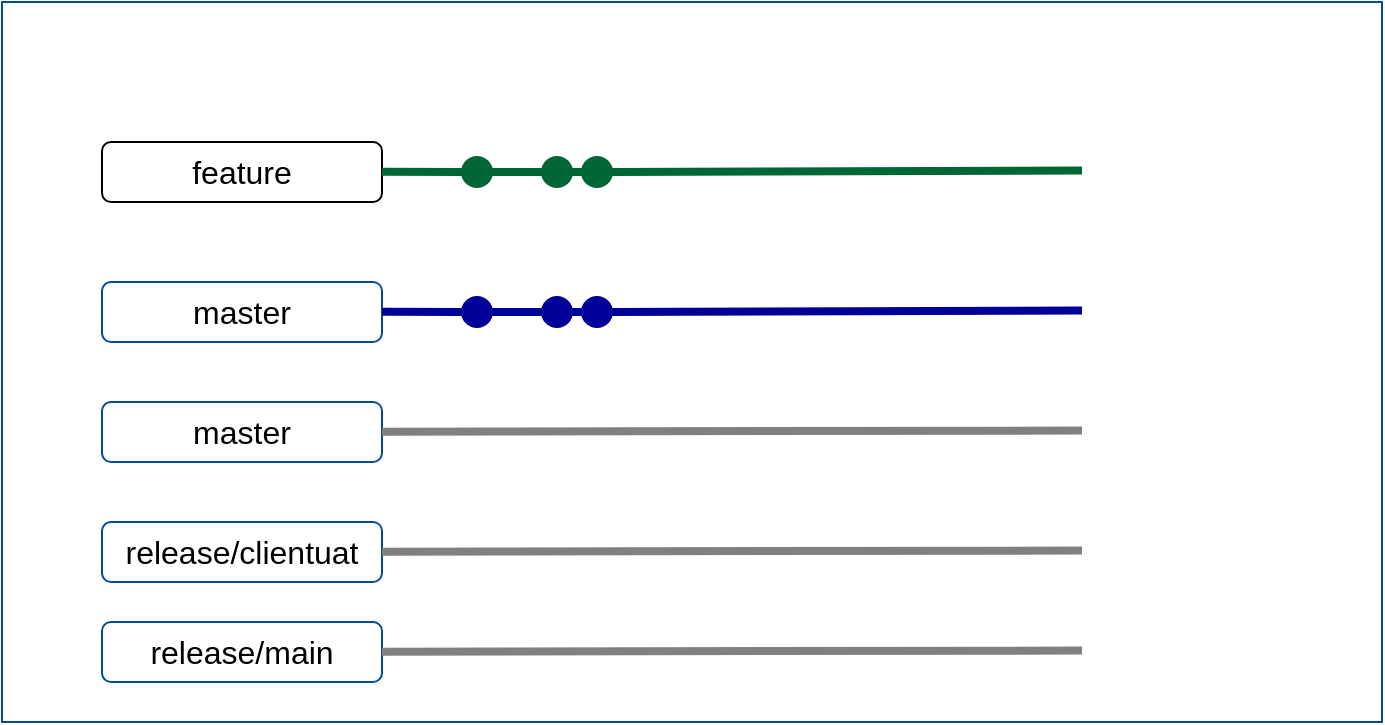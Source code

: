<mxfile version="12.7.9" type="github" pages="2">
  <diagram name="Page-1" id="aaaa8250-4180-3840-79b5-4cada1eebb92">
    <mxGraphModel dx="1426" dy="771" grid="1" gridSize="10" guides="1" tooltips="1" connect="1" arrows="1" fold="1" page="1" pageScale="1" pageWidth="1100" pageHeight="850" background="#ffffff" math="0" shadow="0">
      <root>
        <mxCell id="0" />
        <mxCell id="1" parent="0" />
        <mxCell id="PiDWzFbLMdpFkPTxy8sD-18" value="" style="rounded=0;whiteSpace=wrap;html=1;strokeColor=#004C99;" parent="1" vertex="1">
          <mxGeometry x="170" y="370" width="690" height="360" as="geometry" />
        </mxCell>
        <mxCell id="PiDWzFbLMdpFkPTxy8sD-19" value="&lt;font style=&quot;font-size: 16px&quot;&gt;feature&lt;/font&gt;" style="rounded=1;whiteSpace=wrap;html=1;fillColor=none;" parent="1" vertex="1">
          <mxGeometry x="220" y="440" width="140" height="30" as="geometry" />
        </mxCell>
        <mxCell id="PiDWzFbLMdpFkPTxy8sD-21" value="&lt;font style=&quot;font-size: 16px&quot;&gt;master&lt;/font&gt;" style="rounded=1;whiteSpace=wrap;html=1;strokeColor=#004C99;" parent="1" vertex="1">
          <mxGeometry x="220" y="510" width="140" height="30" as="geometry" />
        </mxCell>
        <mxCell id="PiDWzFbLMdpFkPTxy8sD-22" value="&lt;font style=&quot;font-size: 16px&quot;&gt;master&lt;/font&gt;" style="rounded=1;whiteSpace=wrap;html=1;strokeColor=#004C99;" parent="1" vertex="1">
          <mxGeometry x="220" y="570" width="140" height="30" as="geometry" />
        </mxCell>
        <mxCell id="PiDWzFbLMdpFkPTxy8sD-23" value="&lt;font style=&quot;font-size: 16px&quot;&gt;release/clientuat&lt;/font&gt;" style="rounded=1;whiteSpace=wrap;html=1;strokeColor=#004C99;" parent="1" vertex="1">
          <mxGeometry x="220" y="630" width="140" height="30" as="geometry" />
        </mxCell>
        <mxCell id="PiDWzFbLMdpFkPTxy8sD-24" value="&lt;font style=&quot;font-size: 16px&quot;&gt;release/main&lt;/font&gt;" style="rounded=1;whiteSpace=wrap;html=1;strokeColor=#004C99;" parent="1" vertex="1">
          <mxGeometry x="220" y="680" width="140" height="30" as="geometry" />
        </mxCell>
        <mxCell id="PiDWzFbLMdpFkPTxy8sD-29" value="" style="endArrow=none;html=1;exitX=1;exitY=0.75;exitDx=0;exitDy=0;strokeWidth=4;strokeColor=#808080;endFill=0;" parent="1" edge="1">
          <mxGeometry width="50" height="50" relative="1" as="geometry">
            <mxPoint x="360" y="644.87" as="sourcePoint" />
            <mxPoint x="710" y="644.29" as="targetPoint" />
            <Array as="points">
              <mxPoint x="710" y="644.29" />
            </Array>
          </mxGeometry>
        </mxCell>
        <mxCell id="PiDWzFbLMdpFkPTxy8sD-30" value="" style="endArrow=none;html=1;exitX=1;exitY=0.75;exitDx=0;exitDy=0;strokeWidth=4;strokeColor=#808080;endFill=0;" parent="1" edge="1">
          <mxGeometry width="50" height="50" relative="1" as="geometry">
            <mxPoint x="360" y="584.87" as="sourcePoint" />
            <mxPoint x="710" y="584.29" as="targetPoint" />
            <Array as="points">
              <mxPoint x="710" y="584.29" />
            </Array>
          </mxGeometry>
        </mxCell>
        <mxCell id="PiDWzFbLMdpFkPTxy8sD-31" value="" style="endArrow=none;html=1;exitX=1;exitY=0.75;exitDx=0;exitDy=0;strokeWidth=4;strokeColor=#808080;endFill=0;" parent="1" edge="1">
          <mxGeometry width="50" height="50" relative="1" as="geometry">
            <mxPoint x="360" y="694.87" as="sourcePoint" />
            <mxPoint x="710" y="694.29" as="targetPoint" />
            <Array as="points">
              <mxPoint x="710" y="694.29" />
            </Array>
          </mxGeometry>
        </mxCell>
        <mxCell id="PiDWzFbLMdpFkPTxy8sD-32" value="" style="endArrow=none;html=1;exitX=1;exitY=0.5;exitDx=0;exitDy=0;strokeWidth=4;strokeColor=#006633;endFill=0;" parent="1" source="bNgz8GHoYjfojCpKk0ci-6" edge="1">
          <mxGeometry width="50" height="50" relative="1" as="geometry">
            <mxPoint x="360" y="454.87" as="sourcePoint" />
            <mxPoint x="710" y="454.29" as="targetPoint" />
            <Array as="points">
              <mxPoint x="710" y="454.29" />
            </Array>
          </mxGeometry>
        </mxCell>
        <mxCell id="bNgz8GHoYjfojCpKk0ci-1" value="" style="ellipse;whiteSpace=wrap;html=1;aspect=fixed;strokeColor=#006633;fillColor=#006633;" parent="1" vertex="1">
          <mxGeometry x="400" y="447.5" width="15" height="15" as="geometry" />
        </mxCell>
        <mxCell id="bNgz8GHoYjfojCpKk0ci-2" value="" style="endArrow=none;html=1;exitX=1;exitY=0.75;exitDx=0;exitDy=0;strokeWidth=4;strokeColor=#006633;endFill=0;" parent="1" target="bNgz8GHoYjfojCpKk0ci-1" edge="1">
          <mxGeometry width="50" height="50" relative="1" as="geometry">
            <mxPoint x="360" y="454.87" as="sourcePoint" />
            <mxPoint x="710" y="454.29" as="targetPoint" />
            <Array as="points" />
          </mxGeometry>
        </mxCell>
        <mxCell id="bNgz8GHoYjfojCpKk0ci-4" value="" style="ellipse;whiteSpace=wrap;html=1;aspect=fixed;strokeColor=#006633;fillColor=#006633;" parent="1" vertex="1">
          <mxGeometry x="440" y="447.5" width="15" height="15" as="geometry" />
        </mxCell>
        <mxCell id="bNgz8GHoYjfojCpKk0ci-5" value="" style="endArrow=none;html=1;exitX=1;exitY=0.5;exitDx=0;exitDy=0;strokeWidth=4;strokeColor=#006633;endFill=0;" parent="1" source="bNgz8GHoYjfojCpKk0ci-1" target="bNgz8GHoYjfojCpKk0ci-4" edge="1">
          <mxGeometry width="50" height="50" relative="1" as="geometry">
            <mxPoint x="415.0" y="455" as="sourcePoint" />
            <mxPoint x="710" y="454.29" as="targetPoint" />
            <Array as="points" />
          </mxGeometry>
        </mxCell>
        <mxCell id="bNgz8GHoYjfojCpKk0ci-6" value="" style="ellipse;whiteSpace=wrap;html=1;aspect=fixed;strokeColor=#006633;fillColor=#006633;" parent="1" vertex="1">
          <mxGeometry x="460" y="447.5" width="15" height="15" as="geometry" />
        </mxCell>
        <mxCell id="bNgz8GHoYjfojCpKk0ci-7" value="" style="endArrow=none;html=1;exitX=1;exitY=0.5;exitDx=0;exitDy=0;strokeWidth=4;strokeColor=#006633;endFill=0;" parent="1" source="bNgz8GHoYjfojCpKk0ci-4" target="bNgz8GHoYjfojCpKk0ci-6" edge="1">
          <mxGeometry width="50" height="50" relative="1" as="geometry">
            <mxPoint x="455" y="455" as="sourcePoint" />
            <mxPoint x="710" y="454.29" as="targetPoint" />
            <Array as="points" />
          </mxGeometry>
        </mxCell>
        <mxCell id="bNgz8GHoYjfojCpKk0ci-9" value="" style="endArrow=none;html=1;exitX=1;exitY=0.5;exitDx=0;exitDy=0;strokeWidth=4;strokeColor=#000099;endFill=0;" parent="1" source="bNgz8GHoYjfojCpKk0ci-14" edge="1">
          <mxGeometry width="50" height="50" relative="1" as="geometry">
            <mxPoint x="360" y="524.87" as="sourcePoint" />
            <mxPoint x="710" y="524.29" as="targetPoint" />
            <Array as="points">
              <mxPoint x="710" y="524.29" />
            </Array>
          </mxGeometry>
        </mxCell>
        <mxCell id="bNgz8GHoYjfojCpKk0ci-10" value="" style="ellipse;whiteSpace=wrap;html=1;aspect=fixed;strokeColor=#000099;fillColor=#000099;" parent="1" vertex="1">
          <mxGeometry x="400" y="517.5" width="15" height="15" as="geometry" />
        </mxCell>
        <mxCell id="bNgz8GHoYjfojCpKk0ci-11" value="" style="endArrow=none;html=1;exitX=1;exitY=0.75;exitDx=0;exitDy=0;strokeWidth=4;strokeColor=#000099;endFill=0;" parent="1" target="bNgz8GHoYjfojCpKk0ci-10" edge="1">
          <mxGeometry width="50" height="50" relative="1" as="geometry">
            <mxPoint x="360" y="524.87" as="sourcePoint" />
            <mxPoint x="710" y="524.29" as="targetPoint" />
            <Array as="points" />
          </mxGeometry>
        </mxCell>
        <mxCell id="bNgz8GHoYjfojCpKk0ci-12" value="" style="ellipse;whiteSpace=wrap;html=1;aspect=fixed;strokeColor=#000099;fillColor=#000099;" parent="1" vertex="1">
          <mxGeometry x="440" y="517.5" width="15" height="15" as="geometry" />
        </mxCell>
        <mxCell id="bNgz8GHoYjfojCpKk0ci-13" value="" style="endArrow=none;html=1;exitX=1;exitY=0.5;exitDx=0;exitDy=0;strokeWidth=4;strokeColor=#000099;endFill=0;" parent="1" source="bNgz8GHoYjfojCpKk0ci-10" target="bNgz8GHoYjfojCpKk0ci-12" edge="1">
          <mxGeometry width="50" height="50" relative="1" as="geometry">
            <mxPoint x="415.0" y="525" as="sourcePoint" />
            <mxPoint x="710" y="524.29" as="targetPoint" />
            <Array as="points" />
          </mxGeometry>
        </mxCell>
        <mxCell id="bNgz8GHoYjfojCpKk0ci-14" value="" style="ellipse;whiteSpace=wrap;html=1;aspect=fixed;strokeColor=#000099;fillColor=#000099;" parent="1" vertex="1">
          <mxGeometry x="460" y="517.5" width="15" height="15" as="geometry" />
        </mxCell>
        <mxCell id="bNgz8GHoYjfojCpKk0ci-15" value="" style="endArrow=none;html=1;exitX=1;exitY=0.5;exitDx=0;exitDy=0;strokeWidth=4;strokeColor=#000099;endFill=0;" parent="1" source="bNgz8GHoYjfojCpKk0ci-12" target="bNgz8GHoYjfojCpKk0ci-14" edge="1">
          <mxGeometry width="50" height="50" relative="1" as="geometry">
            <mxPoint x="465" y="465" as="sourcePoint" />
            <mxPoint x="720" y="464.29" as="targetPoint" />
            <Array as="points" />
          </mxGeometry>
        </mxCell>
      </root>
    </mxGraphModel>
  </diagram>
  <diagram id="4DCRDfNLSxzXS1YkvdEU" name="Page-2">
    <mxGraphModel dx="1426" dy="771" grid="1" gridSize="10" guides="1" tooltips="1" connect="1" arrows="1" fold="1" page="1" pageScale="1" pageWidth="1100" pageHeight="850" math="0" shadow="0">
      <root>
        <mxCell id="7ZsfIzdcYwsZ14Y8BrH0-0" />
        <mxCell id="7ZsfIzdcYwsZ14Y8BrH0-1" parent="7ZsfIzdcYwsZ14Y8BrH0-0" />
        <mxCell id="zPPysa1FZTaeTYM9Esdm-0" value="" style="rounded=0;whiteSpace=wrap;html=1;strokeColor=#B5739D;strokeWidth=3;dashed=1;" parent="7ZsfIzdcYwsZ14Y8BrH0-1" vertex="1">
          <mxGeometry x="280" y="265" width="250" height="270" as="geometry" />
        </mxCell>
        <mxCell id="JO10KPYge_qMBjKJczQA-1" value="" style="rounded=0;whiteSpace=wrap;html=1;strokeColor=#FF9933;strokeWidth=3;dashed=1;" parent="7ZsfIzdcYwsZ14Y8BrH0-1" vertex="1">
          <mxGeometry x="160" y="50" width="690" height="160" as="geometry" />
        </mxCell>
        <mxCell id="JO10KPYge_qMBjKJczQA-0" value="" style="shape=actor;whiteSpace=wrap;html=1;fillColor=#1ba1e2;strokeColor=#006EAF;fontColor=#ffffff;" parent="7ZsfIzdcYwsZ14Y8BrH0-1" vertex="1">
          <mxGeometry x="60" y="80" width="50" height="60" as="geometry" />
        </mxCell>
        <mxCell id="JO10KPYge_qMBjKJczQA-2" value="&lt;font style=&quot;font-size: 16px&quot;&gt;feature&lt;/font&gt;" style="rounded=1;whiteSpace=wrap;html=1;fillColor=none;strokeWidth=3;strokeColor=#FF9933;" parent="7ZsfIzdcYwsZ14Y8BrH0-1" vertex="1">
          <mxGeometry x="190" y="71" width="100" height="50" as="geometry" />
        </mxCell>
        <mxCell id="JO10KPYge_qMBjKJczQA-3" value="" style="endArrow=classic;html=1;exitX=1;exitY=0.75;exitDx=0;exitDy=0;strokeWidth=2;strokeColor=#808080;entryX=0;entryY=0.5;entryDx=0;entryDy=0;" parent="7ZsfIzdcYwsZ14Y8BrH0-1" source="JO10KPYge_qMBjKJczQA-0" target="JO10KPYge_qMBjKJczQA-2" edge="1">
          <mxGeometry width="50" height="50" relative="1" as="geometry">
            <mxPoint x="580" y="240" as="sourcePoint" />
            <mxPoint x="630" y="190" as="targetPoint" />
          </mxGeometry>
        </mxCell>
        <mxCell id="JO10KPYge_qMBjKJczQA-4" value="&lt;font style=&quot;font-size: 16px&quot;&gt;master&lt;/font&gt;" style="rounded=1;whiteSpace=wrap;html=1;strokeColor=#FF9933;strokeWidth=3;" parent="7ZsfIzdcYwsZ14Y8BrH0-1" vertex="1">
          <mxGeometry x="190" y="140" width="100" height="50" as="geometry" />
        </mxCell>
        <mxCell id="JO10KPYge_qMBjKJczQA-5" value="&lt;font style=&quot;font-size: 16px&quot;&gt;master&lt;/font&gt;" style="rounded=1;whiteSpace=wrap;html=1;strokeColor=#FF9933;strokeWidth=3;" parent="7ZsfIzdcYwsZ14Y8BrH0-1" vertex="1">
          <mxGeometry x="370" y="140" width="100" height="50" as="geometry" />
        </mxCell>
        <mxCell id="JO10KPYge_qMBjKJczQA-6" value="&lt;font style=&quot;font-size: 16px&quot;&gt;master&lt;/font&gt;" style="rounded=1;whiteSpace=wrap;html=1;strokeColor=#FF9933;strokeWidth=3;" parent="7ZsfIzdcYwsZ14Y8BrH0-1" vertex="1">
          <mxGeometry x="540" y="140" width="100" height="50" as="geometry" />
        </mxCell>
        <mxCell id="JO10KPYge_qMBjKJczQA-7" value="&lt;font style=&quot;font-size: 16px&quot;&gt;master&lt;/font&gt;" style="rounded=1;whiteSpace=wrap;html=1;strokeColor=#FF9933;strokeWidth=3;" parent="7ZsfIzdcYwsZ14Y8BrH0-1" vertex="1">
          <mxGeometry x="710" y="140" width="100" height="50" as="geometry" />
        </mxCell>
        <mxCell id="JO10KPYge_qMBjKJczQA-8" value="" style="endArrow=classic;html=1;strokeColor=#808080;strokeWidth=2;edgeStyle=orthogonalEdgeStyle;curved=1;entryX=0.5;entryY=0;entryDx=0;entryDy=0;exitX=1;exitY=0.5;exitDx=0;exitDy=0;" parent="7ZsfIzdcYwsZ14Y8BrH0-1" source="JO10KPYge_qMBjKJczQA-2" target="JO10KPYge_qMBjKJczQA-5" edge="1">
          <mxGeometry width="50" height="50" relative="1" as="geometry">
            <mxPoint x="340" y="130.0" as="sourcePoint" />
            <mxPoint x="470" y="170.0" as="targetPoint" />
            <Array as="points">
              <mxPoint x="420" y="96" />
            </Array>
          </mxGeometry>
        </mxCell>
        <mxCell id="JO10KPYge_qMBjKJczQA-9" value="" style="endArrow=classic;html=1;exitX=1;exitY=0.5;exitDx=0;exitDy=0;strokeWidth=2;strokeColor=#808080;" parent="7ZsfIzdcYwsZ14Y8BrH0-1" source="JO10KPYge_qMBjKJczQA-4" edge="1">
          <mxGeometry width="50" height="50" relative="1" as="geometry">
            <mxPoint x="340" y="194.29" as="sourcePoint" />
            <mxPoint x="370" y="194" as="targetPoint" />
          </mxGeometry>
        </mxCell>
        <mxCell id="JO10KPYge_qMBjKJczQA-10" value="" style="endArrow=classic;html=1;exitX=1;exitY=0.5;exitDx=0;exitDy=0;strokeWidth=2;strokeColor=#808080;entryX=0;entryY=0.5;entryDx=0;entryDy=0;" parent="7ZsfIzdcYwsZ14Y8BrH0-1" source="JO10KPYge_qMBjKJczQA-5" target="JO10KPYge_qMBjKJczQA-6" edge="1">
          <mxGeometry width="50" height="50" relative="1" as="geometry">
            <mxPoint x="490" y="194.29" as="sourcePoint" />
            <mxPoint x="520" y="194" as="targetPoint" />
          </mxGeometry>
        </mxCell>
        <mxCell id="JO10KPYge_qMBjKJczQA-11" value="" style="endArrow=classic;html=1;exitX=1;exitY=0.5;exitDx=0;exitDy=0;strokeWidth=2;strokeColor=#808080;entryX=0;entryY=0.5;entryDx=0;entryDy=0;" parent="7ZsfIzdcYwsZ14Y8BrH0-1" target="JO10KPYge_qMBjKJczQA-7" edge="1" source="JO10KPYge_qMBjKJczQA-6">
          <mxGeometry width="50" height="50" relative="1" as="geometry">
            <mxPoint x="640" y="194.29" as="sourcePoint" />
            <mxPoint x="670" y="194" as="targetPoint" />
          </mxGeometry>
        </mxCell>
        <mxCell id="zPPysa1FZTaeTYM9Esdm-1" value="&lt;span style=&quot;font-size: 16px&quot;&gt;pull-request-ci-pipeline&lt;/span&gt;" style="rounded=1;whiteSpace=wrap;html=1;strokeColor=#B5739D;strokeWidth=3;" parent="7ZsfIzdcYwsZ14Y8BrH0-1" vertex="1">
          <mxGeometry x="297" y="315" width="143" height="50" as="geometry" />
        </mxCell>
        <mxCell id="zPPysa1FZTaeTYM9Esdm-2" value="" style="rounded=0;whiteSpace=wrap;html=1;strokeColor=#FF9933;strokeWidth=3;dashed=1;" parent="7ZsfIzdcYwsZ14Y8BrH0-1" vertex="1">
          <mxGeometry x="40" y="265" width="190" height="270" as="geometry" />
        </mxCell>
        <mxCell id="zPPysa1FZTaeTYM9Esdm-4" value="Bitbucket&lt;br style=&quot;font-size: 12px;&quot;&gt;App Repo" style="text;strokeColor=none;fillColor=none;html=1;fontSize=12;fontStyle=1;verticalAlign=middle;align=left;fontColor=#808080;" parent="7ZsfIzdcYwsZ14Y8BrH0-1" vertex="1">
          <mxGeometry x="780" y="55" width="100" height="40" as="geometry" />
        </mxCell>
        <mxCell id="zPPysa1FZTaeTYM9Esdm-5" value="Bitbucket App Repo&lt;br&gt;(Master Branch)" style="text;strokeColor=none;fillColor=none;html=1;fontSize=12;fontStyle=1;verticalAlign=middle;align=left;fontColor=#808080;" parent="7ZsfIzdcYwsZ14Y8BrH0-1" vertex="1">
          <mxGeometry x="50" y="270" width="60" height="40" as="geometry" />
        </mxCell>
        <mxCell id="zPPysa1FZTaeTYM9Esdm-11" value="&lt;span style=&quot;font-size: 16px&quot;&gt;application repo&lt;br&gt;(master)&lt;br&gt;&lt;/span&gt;" style="rounded=1;whiteSpace=wrap;html=1;strokeColor=#FF8000;strokeWidth=3;" parent="7ZsfIzdcYwsZ14Y8BrH0-1" vertex="1">
          <mxGeometry x="70" y="405" width="130" height="50" as="geometry" />
        </mxCell>
        <mxCell id="zPPysa1FZTaeTYM9Esdm-13" value="Webhook trigger&lt;br&gt;pull request pipeline" style="endArrow=classic;html=1;strokeWidth=3;strokeColor=#808080;dashed=1;dashPattern=1 1;exitX=0.25;exitY=1;exitDx=0;exitDy=0;" parent="7ZsfIzdcYwsZ14Y8BrH0-1" edge="1" source="zPPysa1FZTaeTYM9Esdm-14">
          <mxGeometry x="0.303" y="1" width="50" height="50" relative="1" as="geometry">
            <mxPoint x="332" y="55" as="sourcePoint" />
            <mxPoint x="330" y="315" as="targetPoint" />
            <Array as="points">
              <mxPoint x="330" y="275" />
            </Array>
            <mxPoint as="offset" />
          </mxGeometry>
        </mxCell>
        <mxCell id="zPPysa1FZTaeTYM9Esdm-14" value="Open Pull Request" style="text;strokeColor=none;fillColor=none;html=1;fontSize=12;fontStyle=1;verticalAlign=middle;align=center;fontColor=#808080;" parent="7ZsfIzdcYwsZ14Y8BrH0-1" vertex="1">
          <mxGeometry x="290" y="60" width="140" height="40" as="geometry" />
        </mxCell>
        <mxCell id="zPPysa1FZTaeTYM9Esdm-18" value="checkout&lt;br&gt;(master)" style="endArrow=classic;html=1;strokeColor=#808080;strokeWidth=2;edgeStyle=orthogonalEdgeStyle;curved=1;entryX=0;entryY=0.5;entryDx=0;entryDy=0;" parent="7ZsfIzdcYwsZ14Y8BrH0-1" target="zPPysa1FZTaeTYM9Esdm-1" edge="1" source="zPPysa1FZTaeTYM9Esdm-11">
          <mxGeometry width="50" height="50" relative="1" as="geometry">
            <mxPoint x="152" y="400" as="sourcePoint" />
            <mxPoint x="282" y="445" as="targetPoint" />
            <Array as="points">
              <mxPoint x="120" y="340" />
            </Array>
          </mxGeometry>
        </mxCell>
        <mxCell id="zPPysa1FZTaeTYM9Esdm-19" value="" style="rounded=0;whiteSpace=wrap;html=1;strokeColor=#0000CC;strokeWidth=3;dashed=1;" parent="7ZsfIzdcYwsZ14Y8BrH0-1" vertex="1">
          <mxGeometry x="580" y="265" width="180" height="270" as="geometry" />
        </mxCell>
        <mxCell id="zPPysa1FZTaeTYM9Esdm-21" value="Bitbucket Config Repo&lt;br&gt;(master)" style="text;strokeColor=none;fillColor=none;html=1;fontSize=12;fontStyle=1;verticalAlign=middle;align=left;fontColor=#808080;" parent="7ZsfIzdcYwsZ14Y8BrH0-1" vertex="1">
          <mxGeometry x="590" y="495" width="120" height="40" as="geometry" />
        </mxCell>
        <mxCell id="zPPysa1FZTaeTYM9Esdm-23" value="" style="endArrow=classic;html=1;strokeWidth=3;strokeColor=#0000FF;dashed=1;dashPattern=1 1;" parent="7ZsfIzdcYwsZ14Y8BrH0-1" edge="1">
          <mxGeometry x="0.385" width="50" height="50" relative="1" as="geometry">
            <mxPoint x="483" y="170" as="sourcePoint" />
            <mxPoint x="483" y="402" as="targetPoint" />
            <Array as="points">
              <mxPoint x="483" y="362" />
            </Array>
            <mxPoint as="offset" />
          </mxGeometry>
        </mxCell>
        <mxCell id="zPPysa1FZTaeTYM9Esdm-24" value="Accept Merge&amp;nbsp;&lt;br&gt;Request" style="text;strokeColor=none;fillColor=none;html=1;fontSize=12;fontStyle=1;verticalAlign=middle;align=center;fontColor=#0000CC;" parent="7ZsfIzdcYwsZ14Y8BrH0-1" vertex="1">
          <mxGeometry x="437" y="121" width="140" height="40" as="geometry" />
        </mxCell>
        <mxCell id="zPPysa1FZTaeTYM9Esdm-25" value="&lt;span style=&quot;font-size: 16px&quot;&gt;merge-ci-pipeline&lt;/span&gt;" style="rounded=1;whiteSpace=wrap;html=1;strokeColor=#B5739D;strokeWidth=3;" parent="7ZsfIzdcYwsZ14Y8BrH0-1" vertex="1">
          <mxGeometry x="380" y="405" width="143" height="50" as="geometry" />
        </mxCell>
        <mxCell id="zPPysa1FZTaeTYM9Esdm-26" value="checkout&lt;br&gt;(master)" style="endArrow=classic;html=1;strokeColor=#808080;strokeWidth=2;edgeStyle=orthogonalEdgeStyle;curved=1;exitX=1;exitY=0.5;exitDx=0;exitDy=0;" parent="7ZsfIzdcYwsZ14Y8BrH0-1" source="zPPysa1FZTaeTYM9Esdm-11" target="zPPysa1FZTaeTYM9Esdm-25" edge="1">
          <mxGeometry width="50" height="50" relative="1" as="geometry">
            <mxPoint x="162" y="410" as="sourcePoint" />
            <mxPoint x="270" y="410" as="targetPoint" />
            <Array as="points">
              <mxPoint x="320" y="430" />
              <mxPoint x="320" y="430" />
            </Array>
          </mxGeometry>
        </mxCell>
        <mxCell id="zPPysa1FZTaeTYM9Esdm-28" value="Jenkins&lt;br&gt;Pipeline" style="text;strokeColor=none;fillColor=none;html=1;fontSize=12;fontStyle=1;verticalAlign=middle;align=left;fontColor=#808080;" parent="7ZsfIzdcYwsZ14Y8BrH0-1" vertex="1">
          <mxGeometry x="290" y="495" width="50" height="40" as="geometry" />
        </mxCell>
        <mxCell id="zPPysa1FZTaeTYM9Esdm-30" value="push&lt;br&gt;(master)" style="endArrow=classic;html=1;exitX=1;exitY=0.5;exitDx=0;exitDy=0;strokeWidth=2;strokeColor=#808080;entryX=0.438;entryY=1.04;entryDx=0;entryDy=0;edgeStyle=orthogonalEdgeStyle;curved=1;entryPerimeter=0;" parent="7ZsfIzdcYwsZ14Y8BrH0-1" target="zPPysa1FZTaeTYM9Esdm-33" edge="1">
          <mxGeometry x="-0.006" y="21" width="50" height="50" relative="1" as="geometry">
            <mxPoint x="523" y="430.5" as="sourcePoint" />
            <mxPoint x="603" y="429.5" as="targetPoint" />
            <Array as="points">
              <mxPoint x="661" y="431" />
            </Array>
            <mxPoint y="1" as="offset" />
          </mxGeometry>
        </mxCell>
        <mxCell id="zPPysa1FZTaeTYM9Esdm-33" value="&lt;span style=&quot;font-size: 16px&quot;&gt;application config&lt;br&gt;(master)&lt;br&gt;&lt;/span&gt;" style="rounded=1;whiteSpace=wrap;html=1;strokeColor=#0000FF;strokeWidth=3;" parent="7ZsfIzdcYwsZ14Y8BrH0-1" vertex="1">
          <mxGeometry x="600" y="297" width="140" height="50" as="geometry" />
        </mxCell>
        <mxCell id="zPPysa1FZTaeTYM9Esdm-36" value="" style="rounded=0;whiteSpace=wrap;html=1;strokeColor=#009900;strokeWidth=3;dashed=1;" parent="7ZsfIzdcYwsZ14Y8BrH0-1" vertex="1">
          <mxGeometry x="810" y="265" width="180" height="270" as="geometry" />
        </mxCell>
        <mxCell id="zPPysa1FZTaeTYM9Esdm-37" value="K8s Cluster &lt;br&gt;(Lower Region)" style="text;strokeColor=none;fillColor=none;html=1;fontSize=12;fontStyle=1;verticalAlign=middle;align=left;fontColor=#808080;" parent="7ZsfIzdcYwsZ14Y8BrH0-1" vertex="1">
          <mxGeometry x="820" y="490" width="140" height="40" as="geometry" />
        </mxCell>
        <mxCell id="zPPysa1FZTaeTYM9Esdm-38" value="&lt;span style=&quot;font-size: 16px&quot;&gt;dev&lt;br&gt;&lt;/span&gt;" style="rounded=1;whiteSpace=wrap;html=1;strokeColor=#009900;strokeWidth=3;" parent="7ZsfIzdcYwsZ14Y8BrH0-1" vertex="1">
          <mxGeometry x="880" y="347" width="80" height="42" as="geometry" />
        </mxCell>
        <mxCell id="zPPysa1FZTaeTYM9Esdm-39" value="&lt;span style=&quot;font-size: 16px&quot;&gt;qa&lt;br&gt;&lt;/span&gt;" style="rounded=1;whiteSpace=wrap;html=1;strokeColor=#009900;strokeWidth=3;" parent="7ZsfIzdcYwsZ14Y8BrH0-1" vertex="1">
          <mxGeometry x="880" y="430" width="80" height="45" as="geometry" />
        </mxCell>
        <mxCell id="zPPysa1FZTaeTYM9Esdm-42" value="" style="html=1;verticalLabelPosition=bottom;align=center;labelBackgroundColor=#ffffff;verticalAlign=top;strokeWidth=2;strokeColor=#000099;shadow=0;dashed=0;shape=mxgraph.ios7.icons.folder;fillColor=none;fontSize=12;fontColor=#0000CC;" parent="7ZsfIzdcYwsZ14Y8BrH0-1" vertex="1">
          <mxGeometry x="680" y="352" width="50" height="40" as="geometry" />
        </mxCell>
        <mxCell id="zPPysa1FZTaeTYM9Esdm-46" value="dev" style="text;strokeColor=none;fillColor=none;html=1;fontSize=12;fontStyle=1;verticalAlign=middle;align=center;fontColor=#000099;" parent="7ZsfIzdcYwsZ14Y8BrH0-1" vertex="1">
          <mxGeometry x="695" y="367" width="15" height="10" as="geometry" />
        </mxCell>
        <mxCell id="zPPysa1FZTaeTYM9Esdm-47" value="" style="html=1;verticalLabelPosition=bottom;align=center;labelBackgroundColor=#ffffff;verticalAlign=top;strokeWidth=2;strokeColor=#000099;shadow=0;dashed=0;shape=mxgraph.ios7.icons.folder;fillColor=none;fontSize=12;fontColor=#0000CC;" parent="7ZsfIzdcYwsZ14Y8BrH0-1" vertex="1">
          <mxGeometry x="680" y="432" width="50" height="40" as="geometry" />
        </mxCell>
        <mxCell id="zPPysa1FZTaeTYM9Esdm-48" value="qa" style="text;strokeColor=none;fillColor=none;html=1;fontSize=12;fontStyle=1;verticalAlign=middle;align=center;fontColor=#000099;" parent="7ZsfIzdcYwsZ14Y8BrH0-1" vertex="1">
          <mxGeometry x="700" y="447" width="10" height="10" as="geometry" />
        </mxCell>
        <mxCell id="zPPysa1FZTaeTYM9Esdm-51" value="deploy" style="endArrow=classic;html=1;exitX=1.06;exitY=0.425;exitDx=0;exitDy=0;strokeWidth=2;strokeColor=#808080;entryX=0;entryY=0.5;entryDx=0;entryDy=0;exitPerimeter=0;" parent="7ZsfIzdcYwsZ14Y8BrH0-1" source="zPPysa1FZTaeTYM9Esdm-42" target="zPPysa1FZTaeTYM9Esdm-38" edge="1">
          <mxGeometry width="50" height="50" relative="1" as="geometry">
            <mxPoint x="730" y="435.0" as="sourcePoint" />
            <mxPoint x="800" y="435.71" as="targetPoint" />
          </mxGeometry>
        </mxCell>
        <mxCell id="zPPysa1FZTaeTYM9Esdm-52" value="deploy" style="endArrow=classic;html=1;exitX=1.02;exitY=0.575;exitDx=0;exitDy=0;strokeWidth=2;strokeColor=#808080;entryX=0;entryY=0.5;entryDx=0;entryDy=0;exitPerimeter=0;" parent="7ZsfIzdcYwsZ14Y8BrH0-1" source="zPPysa1FZTaeTYM9Esdm-47" target="zPPysa1FZTaeTYM9Esdm-39" edge="1">
          <mxGeometry width="50" height="50" relative="1" as="geometry">
            <mxPoint x="660" y="159.29" as="sourcePoint" />
            <mxPoint x="730" y="160" as="targetPoint" />
          </mxGeometry>
        </mxCell>
        <mxCell id="zPPysa1FZTaeTYM9Esdm-54" value="Developer" style="text;strokeColor=none;fillColor=none;html=1;fontSize=12;fontStyle=1;verticalAlign=middle;align=center;fontColor=#808080;" parent="7ZsfIzdcYwsZ14Y8BrH0-1" vertex="1">
          <mxGeometry x="20" y="130" width="140" height="40" as="geometry" />
        </mxCell>
        <mxCell id="zPPysa1FZTaeTYM9Esdm-58" value="1" style="ellipse;whiteSpace=wrap;html=1;aspect=fixed;strokeColor=#000000;strokeWidth=3;fillColor=#000000;fontSize=13;fontColor=#FFFFFF;fontStyle=0" parent="7ZsfIzdcYwsZ14Y8BrH0-1" vertex="1">
          <mxGeometry x="422" y="80" width="30" height="30" as="geometry" />
        </mxCell>
        <mxCell id="zPPysa1FZTaeTYM9Esdm-59" value="2" style="ellipse;whiteSpace=wrap;html=1;aspect=fixed;strokeColor=#000000;strokeWidth=3;fillColor=#000000;fontSize=13;fontColor=#FFFFFF;fontStyle=0" parent="7ZsfIzdcYwsZ14Y8BrH0-1" vertex="1">
          <mxGeometry x="340" y="275" width="30" height="30" as="geometry" />
        </mxCell>
        <mxCell id="zPPysa1FZTaeTYM9Esdm-60" value="3" style="ellipse;whiteSpace=wrap;html=1;aspect=fixed;strokeColor=#000000;strokeWidth=3;fillColor=#000000;fontSize=13;fontColor=#FFFFFF;fontStyle=0" parent="7ZsfIzdcYwsZ14Y8BrH0-1" vertex="1">
          <mxGeometry x="540" y="235" width="30" height="30" as="geometry" />
        </mxCell>
        <mxCell id="zPPysa1FZTaeTYM9Esdm-61" value="4" style="ellipse;whiteSpace=wrap;html=1;aspect=fixed;strokeColor=#000000;strokeWidth=3;fillColor=#000000;fontSize=13;fontColor=#FFFFFF;fontStyle=0" parent="7ZsfIzdcYwsZ14Y8BrH0-1" vertex="1">
          <mxGeometry x="830" y="325" width="30" height="30" as="geometry" />
        </mxCell>
        <mxCell id="zPPysa1FZTaeTYM9Esdm-63" value="6" style="ellipse;whiteSpace=wrap;html=1;aspect=fixed;strokeColor=#000000;strokeWidth=3;fillColor=#000000;fontSize=13;fontColor=#FFFFFF;fontStyle=0" parent="7ZsfIzdcYwsZ14Y8BrH0-1" vertex="1">
          <mxGeometry x="430" y="367" width="30" height="30" as="geometry" />
        </mxCell>
        <mxCell id="zPPysa1FZTaeTYM9Esdm-64" value="7&lt;span style=&quot;color: rgba(0 , 0 , 0 , 0) ; font-family: monospace ; font-size: 0px ; white-space: nowrap&quot;&gt;%3CmxGraphModel%3E%3Croot%3E%3CmxCell%20id%3D%220%22%2F%3E%3CmxCell%20id%3D%221%22%20parent%3D%220%22%2F%3E%3CmxCell%20id%3D%222%22%20value%3D%221%22%20style%3D%22ellipse%3BwhiteSpace%3Dwrap%3Bhtml%3D1%3Baspect%3Dfixed%3BstrokeColor%3D%23000000%3BstrokeWidth%3D3%3BfillColor%3D%23000000%3BfontSize%3D13%3BfontColor%3D%23FFFFFF%3BfontStyle%3D0%22%20vertex%3D%221%22%20parent%3D%221%22%3E%3CmxGeometry%20x%3D%22280%22%20y%3D%2260%22%20width%3D%2230%22%20height%3D%2230%22%20as%3D%22geometry%22%2F%3E%3C%2FmxCell%3E%3C%2Froot%3E%3C%2FmxGraphModel%3E&lt;/span&gt;" style="ellipse;whiteSpace=wrap;html=1;aspect=fixed;strokeColor=#000000;strokeWidth=3;fillColor=#000000;fontSize=13;fontColor=#FFFFFF;fontStyle=0" parent="7ZsfIzdcYwsZ14Y8BrH0-1" vertex="1">
          <mxGeometry x="535" y="460" width="30" height="30" as="geometry" />
        </mxCell>
        <mxCell id="W21gDdhR7bgnf71DFaBD-5" value="push&lt;br&gt;(master)" style="endArrow=classic;html=1;entryX=0;entryY=0.5;entryDx=0;entryDy=0;edgeStyle=orthogonalEdgeStyle;strokeWidth=2;strokeColor=#808080;curved=1;exitX=1;exitY=0.5;exitDx=0;exitDy=0;" edge="1" parent="7ZsfIzdcYwsZ14Y8BrH0-1" source="zPPysa1FZTaeTYM9Esdm-1" target="zPPysa1FZTaeTYM9Esdm-33">
          <mxGeometry x="0.202" y="10" width="50" height="50" relative="1" as="geometry">
            <mxPoint x="430" y="345" as="sourcePoint" />
            <mxPoint x="480" y="295" as="targetPoint" />
            <Array as="points">
              <mxPoint x="440" y="322" />
            </Array>
            <mxPoint as="offset" />
          </mxGeometry>
        </mxCell>
        <mxCell id="W21gDdhR7bgnf71DFaBD-8" value="" style="rounded=0;whiteSpace=wrap;html=1;strokeColor=#009900;strokeWidth=3;dashed=1;" vertex="1" parent="7ZsfIzdcYwsZ14Y8BrH0-1">
          <mxGeometry x="810" y="570" width="180" height="220" as="geometry" />
        </mxCell>
        <mxCell id="W21gDdhR7bgnf71DFaBD-9" value="" style="rounded=0;whiteSpace=wrap;html=1;strokeColor=#0000CC;strokeWidth=3;dashed=1;" vertex="1" parent="7ZsfIzdcYwsZ14Y8BrH0-1">
          <mxGeometry x="280" y="570" width="250" height="220" as="geometry" />
        </mxCell>
        <mxCell id="W21gDdhR7bgnf71DFaBD-10" value="Bitbucket Config Repo&lt;br&gt;(ClientUat / Main Branch)" style="text;strokeColor=none;fillColor=none;html=1;fontSize=12;fontStyle=1;verticalAlign=middle;align=left;fontColor=#808080;" vertex="1" parent="7ZsfIzdcYwsZ14Y8BrH0-1">
          <mxGeometry x="290" y="750" width="160" height="40" as="geometry" />
        </mxCell>
        <mxCell id="W21gDdhR7bgnf71DFaBD-11" value="&lt;span style=&quot;font-size: 16px&quot;&gt;application config&lt;br&gt;(clientuat)&lt;br&gt;&lt;/span&gt;" style="rounded=1;whiteSpace=wrap;html=1;strokeColor=#0000FF;strokeWidth=3;" vertex="1" parent="7ZsfIzdcYwsZ14Y8BrH0-1">
          <mxGeometry x="314" y="600" width="138" height="50" as="geometry" />
        </mxCell>
        <mxCell id="W21gDdhR7bgnf71DFaBD-13" value="tag and push&lt;br&gt;(clientuat)" style="endArrow=classic;html=1;strokeColor=#808080;strokeWidth=2;entryX=0;entryY=0.5;entryDx=0;entryDy=0;exitX=0.75;exitY=1;exitDx=0;exitDy=0;edgeStyle=orthogonalEdgeStyle;elbow=vertical;curved=1;" edge="1" parent="7ZsfIzdcYwsZ14Y8BrH0-1" source="zPPysa1FZTaeTYM9Esdm-11" target="W21gDdhR7bgnf71DFaBD-11">
          <mxGeometry x="-0.263" y="30" width="50" height="50" relative="1" as="geometry">
            <mxPoint x="520" y="450" as="sourcePoint" />
            <mxPoint x="570" y="400" as="targetPoint" />
            <mxPoint as="offset" />
          </mxGeometry>
        </mxCell>
        <mxCell id="W21gDdhR7bgnf71DFaBD-16" value="&lt;span style=&quot;font-size: 16px&quot;&gt;application config&lt;br&gt;(main)&lt;br&gt;&lt;/span&gt;" style="rounded=1;whiteSpace=wrap;html=1;strokeColor=#0000FF;strokeWidth=3;" vertex="1" parent="7ZsfIzdcYwsZ14Y8BrH0-1">
          <mxGeometry x="314" y="690" width="138" height="50" as="geometry" />
        </mxCell>
        <mxCell id="W21gDdhR7bgnf71DFaBD-17" value="tag and push&lt;br&gt;(main)" style="endArrow=classic;html=1;strokeColor=#808080;strokeWidth=2;entryX=0;entryY=0.5;entryDx=0;entryDy=0;edgeStyle=orthogonalEdgeStyle;elbow=vertical;curved=1;" edge="1" parent="7ZsfIzdcYwsZ14Y8BrH0-1" source="zPPysa1FZTaeTYM9Esdm-11" target="W21gDdhR7bgnf71DFaBD-16">
          <mxGeometry x="-0.263" y="30" width="50" height="50" relative="1" as="geometry">
            <mxPoint x="177.5" y="465" as="sourcePoint" />
            <mxPoint x="342" y="635" as="targetPoint" />
            <mxPoint as="offset" />
            <Array as="points">
              <mxPoint x="120" y="715" />
            </Array>
          </mxGeometry>
        </mxCell>
        <mxCell id="W21gDdhR7bgnf71DFaBD-18" value="&lt;span style=&quot;font-size: 16px&quot;&gt;uat&lt;br&gt;&lt;/span&gt;" style="rounded=1;whiteSpace=wrap;html=1;strokeColor=#009900;strokeWidth=3;" vertex="1" parent="7ZsfIzdcYwsZ14Y8BrH0-1">
          <mxGeometry x="880" y="600" width="80" height="42" as="geometry" />
        </mxCell>
        <mxCell id="W21gDdhR7bgnf71DFaBD-19" value="&lt;span style=&quot;font-size: 16px&quot;&gt;prod&lt;br&gt;&lt;/span&gt;" style="rounded=1;whiteSpace=wrap;html=1;strokeColor=#009900;strokeWidth=3;" vertex="1" parent="7ZsfIzdcYwsZ14Y8BrH0-1">
          <mxGeometry x="880" y="690" width="80" height="45" as="geometry" />
        </mxCell>
        <mxCell id="W21gDdhR7bgnf71DFaBD-20" value="deploy" style="endArrow=classic;html=1;exitX=1;exitY=0.5;exitDx=0;exitDy=0;strokeWidth=2;strokeColor=#808080;entryX=0;entryY=0.5;entryDx=0;entryDy=0;" edge="1" parent="7ZsfIzdcYwsZ14Y8BrH0-1" source="W21gDdhR7bgnf71DFaBD-22" target="W21gDdhR7bgnf71DFaBD-18">
          <mxGeometry width="50" height="50" relative="1" as="geometry">
            <mxPoint x="743" y="379" as="sourcePoint" />
            <mxPoint x="890" y="376" as="targetPoint" />
            <Array as="points" />
          </mxGeometry>
        </mxCell>
        <mxCell id="W21gDdhR7bgnf71DFaBD-21" value="deploy" style="endArrow=classic;html=1;exitX=1;exitY=0.5;exitDx=0;exitDy=0;strokeWidth=2;strokeColor=#808080;" edge="1" parent="7ZsfIzdcYwsZ14Y8BrH0-1" source="W21gDdhR7bgnf71DFaBD-24" target="W21gDdhR7bgnf71DFaBD-19">
          <mxGeometry width="50" height="50" relative="1" as="geometry">
            <mxPoint x="470" y="717" as="sourcePoint" />
            <mxPoint x="850" y="713" as="targetPoint" />
            <Array as="points" />
          </mxGeometry>
        </mxCell>
        <mxCell id="W21gDdhR7bgnf71DFaBD-22" value="&lt;font style=&quot;font-size: 9px;&quot;&gt;DCR &lt;br style=&quot;font-size: 9px;&quot;&gt;Approved ?&lt;/font&gt;" style="rhombus;whiteSpace=wrap;html=1;align=center;fontSize=9;" vertex="1" parent="7ZsfIzdcYwsZ14Y8BrH0-1">
          <mxGeometry x="625" y="585" width="80" height="80" as="geometry" />
        </mxCell>
        <mxCell id="W21gDdhR7bgnf71DFaBD-23" value="" style="endArrow=classic;html=1;exitX=0.98;exitY=0.525;exitDx=0;exitDy=0;strokeWidth=2;strokeColor=#808080;entryX=0;entryY=0.5;entryDx=0;entryDy=0;exitPerimeter=0;" edge="1" parent="7ZsfIzdcYwsZ14Y8BrH0-1" source="W21gDdhR7bgnf71DFaBD-27" target="W21gDdhR7bgnf71DFaBD-22">
          <mxGeometry width="50" height="50" relative="1" as="geometry">
            <mxPoint x="470" y="625" as="sourcePoint" />
            <mxPoint x="850" y="621" as="targetPoint" />
            <Array as="points" />
          </mxGeometry>
        </mxCell>
        <mxCell id="W21gDdhR7bgnf71DFaBD-24" value="&lt;font style=&quot;font-size: 9px;&quot;&gt;DCR &lt;br style=&quot;font-size: 9px;&quot;&gt;Approved ?&lt;/font&gt;" style="rhombus;whiteSpace=wrap;html=1;align=center;fontSize=9;" vertex="1" parent="7ZsfIzdcYwsZ14Y8BrH0-1">
          <mxGeometry x="625" y="675" width="80" height="80" as="geometry" />
        </mxCell>
        <mxCell id="W21gDdhR7bgnf71DFaBD-25" value="" style="endArrow=classic;html=1;exitX=0.98;exitY=0.525;exitDx=0;exitDy=0;strokeWidth=2;strokeColor=#808080;entryX=0;entryY=0.5;entryDx=0;entryDy=0;exitPerimeter=0;" edge="1" parent="7ZsfIzdcYwsZ14Y8BrH0-1" source="W21gDdhR7bgnf71DFaBD-29" target="W21gDdhR7bgnf71DFaBD-24">
          <mxGeometry width="50" height="50" relative="1" as="geometry">
            <mxPoint x="470" y="717" as="sourcePoint" />
            <mxPoint x="850" y="713" as="targetPoint" />
            <Array as="points" />
          </mxGeometry>
        </mxCell>
        <mxCell id="W21gDdhR7bgnf71DFaBD-26" value="K8s Cluster &lt;br&gt;(Higher Region)" style="text;strokeColor=none;fillColor=none;html=1;fontSize=12;fontStyle=1;verticalAlign=middle;align=left;fontColor=#808080;" vertex="1" parent="7ZsfIzdcYwsZ14Y8BrH0-1">
          <mxGeometry x="820" y="750" width="140" height="40" as="geometry" />
        </mxCell>
        <mxCell id="W21gDdhR7bgnf71DFaBD-27" value="" style="html=1;verticalLabelPosition=bottom;align=center;labelBackgroundColor=#ffffff;verticalAlign=top;strokeWidth=2;strokeColor=#000099;shadow=0;dashed=0;shape=mxgraph.ios7.icons.folder;fillColor=none;fontSize=12;fontColor=#0000CC;" vertex="1" parent="7ZsfIzdcYwsZ14Y8BrH0-1">
          <mxGeometry x="465" y="605" width="50" height="40" as="geometry" />
        </mxCell>
        <mxCell id="W21gDdhR7bgnf71DFaBD-28" value="uat" style="text;strokeColor=none;fillColor=none;html=1;fontSize=12;fontStyle=1;verticalAlign=middle;align=center;fontColor=#000099;" vertex="1" parent="7ZsfIzdcYwsZ14Y8BrH0-1">
          <mxGeometry x="480" y="620" width="15" height="10" as="geometry" />
        </mxCell>
        <mxCell id="W21gDdhR7bgnf71DFaBD-29" value="" style="html=1;verticalLabelPosition=bottom;align=center;labelBackgroundColor=#ffffff;verticalAlign=top;strokeWidth=2;strokeColor=#000099;shadow=0;dashed=0;shape=mxgraph.ios7.icons.folder;fillColor=none;fontSize=12;fontColor=#0000CC;" vertex="1" parent="7ZsfIzdcYwsZ14Y8BrH0-1">
          <mxGeometry x="465" y="695" width="50" height="40" as="geometry" />
        </mxCell>
        <mxCell id="W21gDdhR7bgnf71DFaBD-30" value="prod" style="text;strokeColor=none;fillColor=none;html=1;fontSize=12;fontStyle=1;verticalAlign=middle;align=center;fontColor=#000099;" vertex="1" parent="7ZsfIzdcYwsZ14Y8BrH0-1">
          <mxGeometry x="480" y="710" width="15" height="10" as="geometry" />
        </mxCell>
        <mxCell id="W21gDdhR7bgnf71DFaBD-33" value="8" style="ellipse;whiteSpace=wrap;html=1;aspect=fixed;strokeColor=#000000;strokeWidth=3;fillColor=#000000;fontSize=13;fontColor=#FFFFFF;fontStyle=0" vertex="1" parent="7ZsfIzdcYwsZ14Y8BrH0-1">
          <mxGeometry x="190" y="615" width="30" height="30" as="geometry" />
        </mxCell>
        <mxCell id="W21gDdhR7bgnf71DFaBD-34" value="9" style="ellipse;whiteSpace=wrap;html=1;aspect=fixed;strokeColor=#000000;strokeWidth=3;fillColor=#000000;fontSize=13;fontColor=#FFFFFF;fontStyle=0" vertex="1" parent="7ZsfIzdcYwsZ14Y8BrH0-1">
          <mxGeometry x="700" y="650" width="30" height="30" as="geometry" />
        </mxCell>
      </root>
    </mxGraphModel>
  </diagram>
</mxfile>
